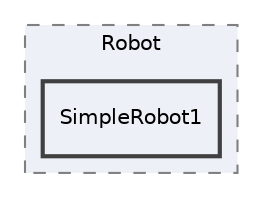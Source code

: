 digraph "C:/Users/Guille/LatticeAssembly/Assets/Robot/SimpleRobot1"
{
 // LATEX_PDF_SIZE
  edge [fontname="Helvetica",fontsize="10",labelfontname="Helvetica",labelfontsize="10"];
  node [fontname="Helvetica",fontsize="10",shape=record];
  compound=true
  subgraph clusterdir_adbab688ab66f9820765a06a1ad19add {
    graph [ bgcolor="#edf0f7", pencolor="grey50", style="filled,dashed,", label="Robot", fontname="Helvetica", fontsize="10", URL="dir_adbab688ab66f9820765a06a1ad19add.html"]
  dir_00d89d640047633cbb04f5760a6a4ace [shape=box, label="SimpleRobot1", style="filled,bold,", fillcolor="#edf0f7", color="grey25", URL="dir_00d89d640047633cbb04f5760a6a4ace.html"];
  }
}
